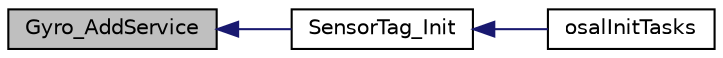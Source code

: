 digraph "Gyro_AddService"
{
  edge [fontname="Helvetica",fontsize="10",labelfontname="Helvetica",labelfontsize="10"];
  node [fontname="Helvetica",fontsize="10",shape=record];
  rankdir="LR";
  Node1 [label="Gyro_AddService",height=0.2,width=0.4,color="black", fillcolor="grey75", style="filled" fontcolor="black"];
  Node1 -> Node2 [dir="back",color="midnightblue",fontsize="10",style="solid",fontname="Helvetica"];
  Node2 [label="SensorTag_Init",height=0.2,width=0.4,color="black", fillcolor="white", style="filled",URL="$sensor_tag_8h.html#a13b2e5cf7a0072b8860136f3592c2f7f"];
  Node2 -> Node3 [dir="back",color="midnightblue",fontsize="10",style="solid",fontname="Helvetica"];
  Node3 [label="osalInitTasks",height=0.2,width=0.4,color="black", fillcolor="white", style="filled",URL="$_o_s_a_l___sensor_tag_8c.html#a7ad49ef9f96d7753c3e77e0e69231bb2"];
}
